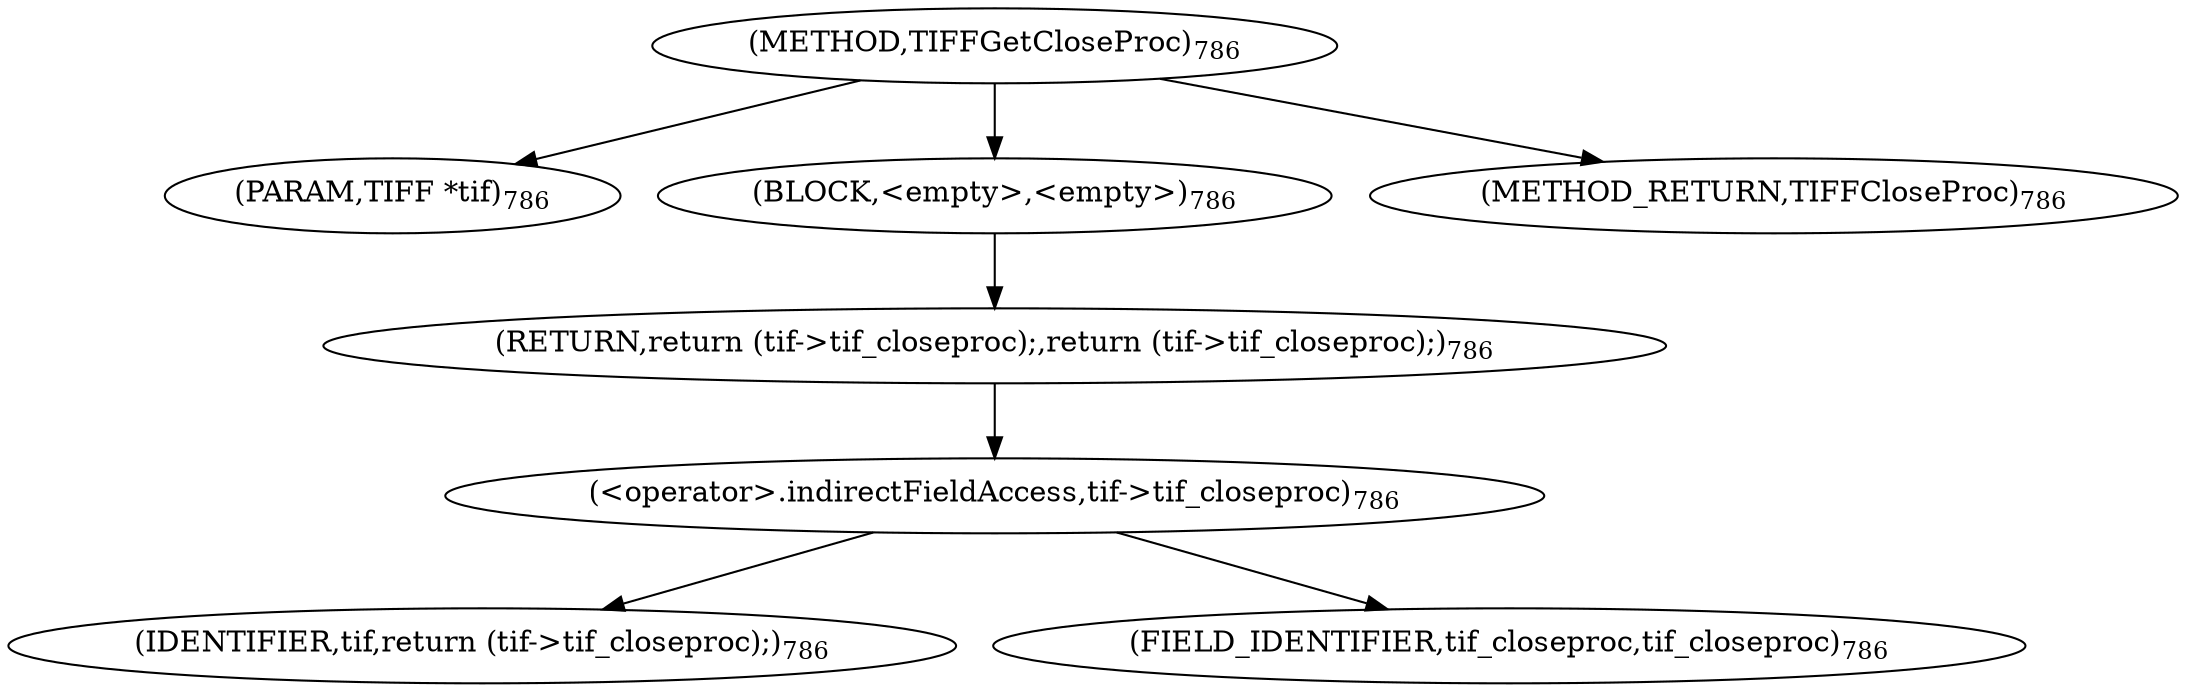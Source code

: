 digraph "TIFFGetCloseProc" {  
"1661" [label = <(METHOD,TIFFGetCloseProc)<SUB>786</SUB>> ]
"1662" [label = <(PARAM,TIFF *tif)<SUB>786</SUB>> ]
"1663" [label = <(BLOCK,&lt;empty&gt;,&lt;empty&gt;)<SUB>786</SUB>> ]
"1664" [label = <(RETURN,return (tif-&gt;tif_closeproc);,return (tif-&gt;tif_closeproc);)<SUB>786</SUB>> ]
"1665" [label = <(&lt;operator&gt;.indirectFieldAccess,tif-&gt;tif_closeproc)<SUB>786</SUB>> ]
"1666" [label = <(IDENTIFIER,tif,return (tif-&gt;tif_closeproc);)<SUB>786</SUB>> ]
"1667" [label = <(FIELD_IDENTIFIER,tif_closeproc,tif_closeproc)<SUB>786</SUB>> ]
"1668" [label = <(METHOD_RETURN,TIFFCloseProc)<SUB>786</SUB>> ]
  "1661" -> "1662" 
  "1661" -> "1663" 
  "1661" -> "1668" 
  "1663" -> "1664" 
  "1664" -> "1665" 
  "1665" -> "1666" 
  "1665" -> "1667" 
}
